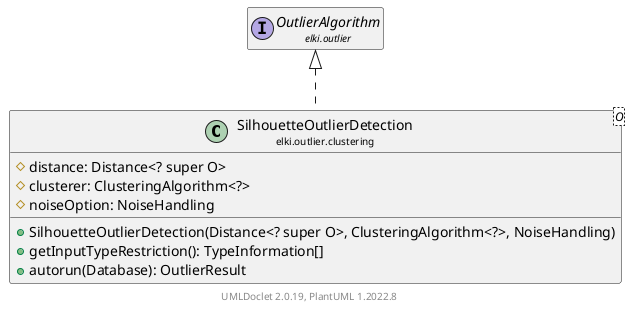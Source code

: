 @startuml
    remove .*\.(Instance|Par|Parameterizer|Factory)$
    set namespaceSeparator none
    hide empty fields
    hide empty methods

    class "<size:14>SilhouetteOutlierDetection\n<size:10>elki.outlier.clustering" as elki.outlier.clustering.SilhouetteOutlierDetection<O> [[SilhouetteOutlierDetection.html]] {
        #distance: Distance<? super O>
        #clusterer: ClusteringAlgorithm<?>
        #noiseOption: NoiseHandling
        +SilhouetteOutlierDetection(Distance<? super O>, ClusteringAlgorithm<?>, NoiseHandling)
        +getInputTypeRestriction(): TypeInformation[]
        +autorun(Database): OutlierResult
    }

    interface "<size:14>OutlierAlgorithm\n<size:10>elki.outlier" as elki.outlier.OutlierAlgorithm [[../OutlierAlgorithm.html]]
    class "<size:14>SilhouetteOutlierDetection.Par\n<size:10>elki.outlier.clustering" as elki.outlier.clustering.SilhouetteOutlierDetection.Par<O>

    elki.outlier.OutlierAlgorithm <|.. elki.outlier.clustering.SilhouetteOutlierDetection
    elki.outlier.clustering.SilhouetteOutlierDetection +-- elki.outlier.clustering.SilhouetteOutlierDetection.Par

    center footer UMLDoclet 2.0.19, PlantUML 1.2022.8
@enduml
